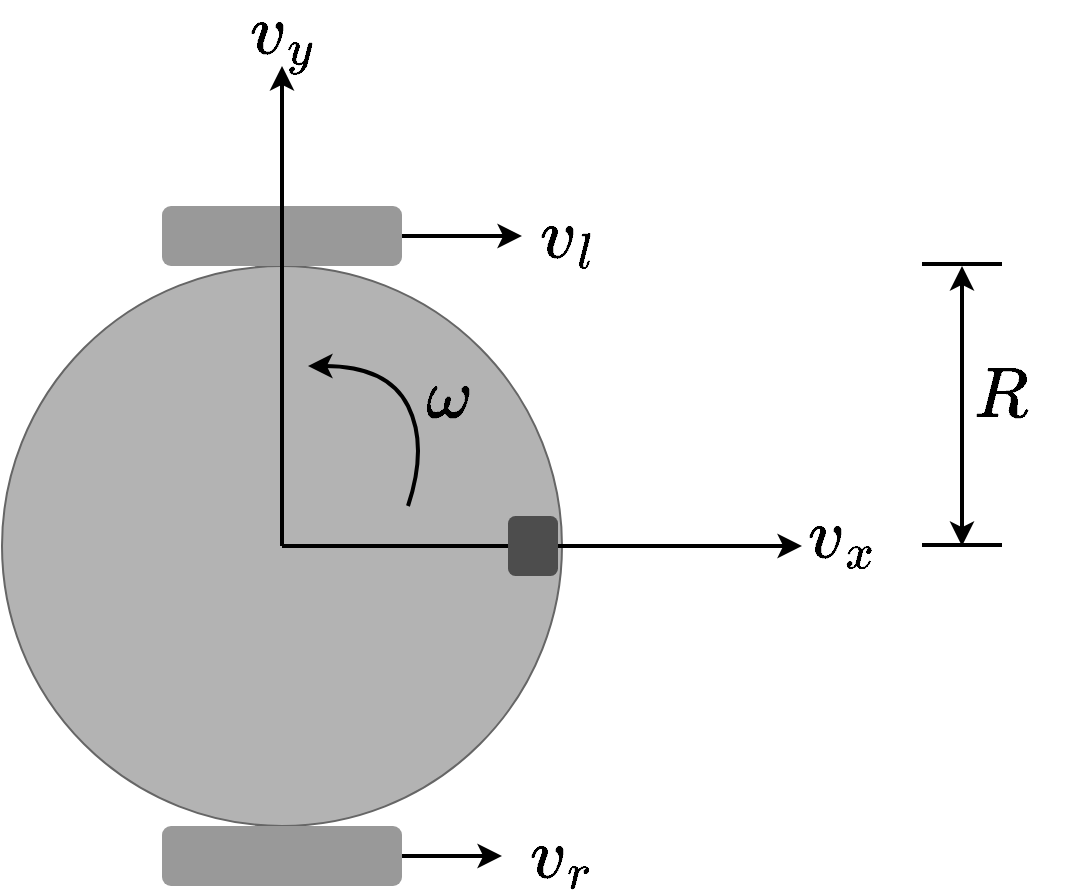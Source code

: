 <mxfile version="20.8.16" type="device"><diagram id="rmxNxdIh6q6hb597gh86" name="Page-1"><mxGraphModel dx="1362" dy="843" grid="1" gridSize="10" guides="1" tooltips="1" connect="1" arrows="1" fold="1" page="1" pageScale="1" pageWidth="850" pageHeight="1100" math="1" shadow="0"><root><mxCell id="0"/><mxCell id="1" parent="0"/><mxCell id="BOO0FDE_bC-0Sbq4JlqG-1" value="" style="ellipse;whiteSpace=wrap;html=1;aspect=fixed;fillColor=#B3B3B3;fontColor=#333333;strokeColor=#666666;" parent="1" vertex="1"><mxGeometry x="160" y="200" width="280" height="280" as="geometry"/></mxCell><mxCell id="BOO0FDE_bC-0Sbq4JlqG-2" value="" style="rounded=1;whiteSpace=wrap;html=1;fillColor=#999999;fontColor=#333333;strokeColor=none;rotation=0;" parent="1" vertex="1"><mxGeometry x="240" y="170" width="120" height="30" as="geometry"/></mxCell><mxCell id="BOO0FDE_bC-0Sbq4JlqG-3" value="" style="rounded=1;whiteSpace=wrap;html=1;fillColor=#999999;fontColor=#333333;strokeColor=none;rotation=0;" parent="1" vertex="1"><mxGeometry x="240" y="480" width="120" height="30" as="geometry"/></mxCell><mxCell id="BOO0FDE_bC-0Sbq4JlqG-8" value="" style="endArrow=classic;html=1;rounded=0;strokeWidth=2;" parent="1" edge="1"><mxGeometry width="50" height="50" relative="1" as="geometry"><mxPoint x="300" y="340" as="sourcePoint"/><mxPoint x="300" y="100" as="targetPoint"/></mxGeometry></mxCell><mxCell id="BOO0FDE_bC-0Sbq4JlqG-9" value="" style="endArrow=classic;html=1;rounded=0;strokeWidth=2;startArrow=none;" parent="1" source="BOO0FDE_bC-0Sbq4JlqG-7" edge="1"><mxGeometry width="50" height="50" relative="1" as="geometry"><mxPoint x="300" y="340" as="sourcePoint"/><mxPoint x="560" y="340" as="targetPoint"/></mxGeometry></mxCell><mxCell id="BOO0FDE_bC-0Sbq4JlqG-10" value="$$v_x$$" style="text;html=1;strokeColor=none;fillColor=none;align=center;verticalAlign=middle;whiteSpace=wrap;rounded=0;fontSize=30;" parent="1" vertex="1"><mxGeometry x="550" y="320" width="60" height="30" as="geometry"/></mxCell><mxCell id="BOO0FDE_bC-0Sbq4JlqG-11" value="$$v_y$$" style="text;html=1;strokeColor=none;fillColor=none;align=center;verticalAlign=middle;whiteSpace=wrap;rounded=0;fontSize=30;" parent="1" vertex="1"><mxGeometry x="270" y="70" width="60" height="30" as="geometry"/></mxCell><mxCell id="BOO0FDE_bC-0Sbq4JlqG-12" value="" style="curved=1;endArrow=classic;html=1;rounded=0;strokeWidth=2;fontSize=30;" parent="1" edge="1"><mxGeometry width="50" height="50" relative="1" as="geometry"><mxPoint x="363" y="320" as="sourcePoint"/><mxPoint x="313" y="250" as="targetPoint"/><Array as="points"><mxPoint x="373" y="290"/><mxPoint x="353" y="250"/></Array></mxGeometry></mxCell><mxCell id="BOO0FDE_bC-0Sbq4JlqG-13" value="$$\omega$$" style="text;html=1;strokeColor=none;fillColor=none;align=center;verticalAlign=middle;whiteSpace=wrap;rounded=0;fontSize=30;" parent="1" vertex="1"><mxGeometry x="353" y="250" width="60" height="30" as="geometry"/></mxCell><mxCell id="BOO0FDE_bC-0Sbq4JlqG-23" value="" style="endArrow=classic;startArrow=classic;html=1;rounded=0;strokeWidth=2;fontSize=30;" parent="1" edge="1"><mxGeometry width="50" height="50" relative="1" as="geometry"><mxPoint x="640" y="340" as="sourcePoint"/><mxPoint x="640" y="200" as="targetPoint"/></mxGeometry></mxCell><mxCell id="BOO0FDE_bC-0Sbq4JlqG-24" value="" style="endArrow=none;html=1;rounded=0;strokeWidth=2;fontSize=30;" parent="1" edge="1"><mxGeometry width="50" height="50" relative="1" as="geometry"><mxPoint x="620" y="339.5" as="sourcePoint"/><mxPoint x="660" y="339.5" as="targetPoint"/></mxGeometry></mxCell><mxCell id="BOO0FDE_bC-0Sbq4JlqG-25" value="" style="endArrow=none;html=1;rounded=0;strokeWidth=2;fontSize=30;" parent="1" edge="1"><mxGeometry width="50" height="50" relative="1" as="geometry"><mxPoint x="620" y="199" as="sourcePoint"/><mxPoint x="660" y="199" as="targetPoint"/></mxGeometry></mxCell><mxCell id="BOO0FDE_bC-0Sbq4JlqG-26" value="$$R$$" style="text;html=1;strokeColor=none;fillColor=none;align=center;verticalAlign=middle;whiteSpace=wrap;rounded=0;fontSize=30;" parent="1" vertex="1"><mxGeometry x="630" y="250" width="60" height="30" as="geometry"/></mxCell><mxCell id="J30cZYfsrbKK_h92j2HV-3" value="" style="endArrow=classic;html=1;rounded=0;strokeWidth=2;exitX=1;exitY=0.5;exitDx=0;exitDy=0;" parent="1" source="BOO0FDE_bC-0Sbq4JlqG-2" edge="1"><mxGeometry width="50" height="50" relative="1" as="geometry"><mxPoint x="400" y="380" as="sourcePoint"/><mxPoint x="420" y="185" as="targetPoint"/></mxGeometry></mxCell><mxCell id="J30cZYfsrbKK_h92j2HV-4" value="" style="endArrow=classic;html=1;rounded=0;strokeWidth=2;" parent="1" edge="1"><mxGeometry width="50" height="50" relative="1" as="geometry"><mxPoint x="360" y="495" as="sourcePoint"/><mxPoint x="410" y="495" as="targetPoint"/></mxGeometry></mxCell><mxCell id="BOO0FDE_bC-0Sbq4JlqG-7" value="" style="rounded=1;whiteSpace=wrap;html=1;fillColor=#4D4D4D;fontColor=#333333;strokeColor=none;" parent="1" vertex="1"><mxGeometry x="413" y="325" width="25" height="30" as="geometry"/></mxCell><mxCell id="J30cZYfsrbKK_h92j2HV-11" value="" style="endArrow=none;html=1;rounded=0;strokeWidth=2;" parent="1" target="BOO0FDE_bC-0Sbq4JlqG-7" edge="1"><mxGeometry width="50" height="50" relative="1" as="geometry"><mxPoint x="300" y="340" as="sourcePoint"/><mxPoint x="560" y="340" as="targetPoint"/></mxGeometry></mxCell><mxCell id="n3mQGLmQCe7s4RIbSm-P-4" value="$$v_l$$" style="text;html=1;strokeColor=none;fillColor=none;align=center;verticalAlign=middle;whiteSpace=wrap;rounded=0;fontSize=30;" vertex="1" parent="1"><mxGeometry x="413" y="170" width="60" height="30" as="geometry"/></mxCell><mxCell id="n3mQGLmQCe7s4RIbSm-P-5" value="$$v_r$$" style="text;html=1;strokeColor=none;fillColor=none;align=center;verticalAlign=middle;whiteSpace=wrap;rounded=0;fontSize=30;" vertex="1" parent="1"><mxGeometry x="410" y="480" width="60" height="30" as="geometry"/></mxCell></root></mxGraphModel></diagram></mxfile>